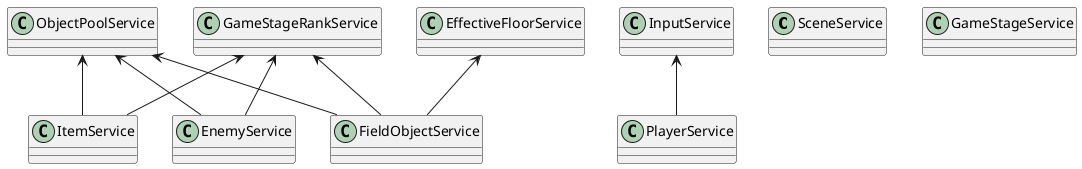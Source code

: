 @startuml

class SceneService {

}

class InputService {

}

class PlayerService {

}

class EnemyService {

}

class EffectiveFloorService {

}

class FieldObjectService {

}

class ObjectPoolService {

}

class ItemService {

}

class GameStageService {

}

class GameStageRankService {

}


PlayerService -up-> InputService

FieldObjectService -up-> EffectiveFloorService

ItemService -up-> ObjectPoolService
EnemyService -up-> ObjectPoolService
FieldObjectService -up-> ObjectPoolService

ItemService -up-> GameStageRankService
EnemyService -up-> GameStageRankService
FieldObjectService -up-> GameStageRankService


@enduml